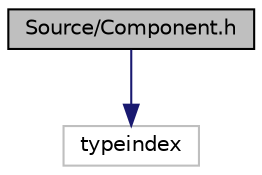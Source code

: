 digraph "Source/Component.h"
{
 // LATEX_PDF_SIZE
  edge [fontname="Helvetica",fontsize="10",labelfontname="Helvetica",labelfontsize="10"];
  node [fontname="Helvetica",fontsize="10",shape=record];
  Node1 [label="Source/Component.h",height=0.2,width=0.4,color="black", fillcolor="grey75", style="filled", fontcolor="black",tooltip="Virtual component header."];
  Node1 -> Node2 [color="midnightblue",fontsize="10",style="solid"];
  Node2 [label="typeindex",height=0.2,width=0.4,color="grey75", fillcolor="white", style="filled",tooltip=" "];
}
